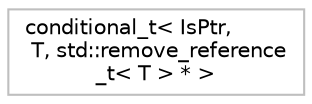 digraph "Graphical Class Hierarchy"
{
 // LATEX_PDF_SIZE
  bgcolor="transparent";
  edge [fontname="Helvetica",fontsize="10",labelfontname="Helvetica",labelfontsize="10"];
  node [fontname="Helvetica",fontsize="10",shape=record];
  rankdir="LR";
  Node0 [label="conditional_t\< IsPtr,\l T, std::remove_reference\l_t\< T \> * \>",height=0.2,width=0.4,color="grey75",tooltip=" "];
}
